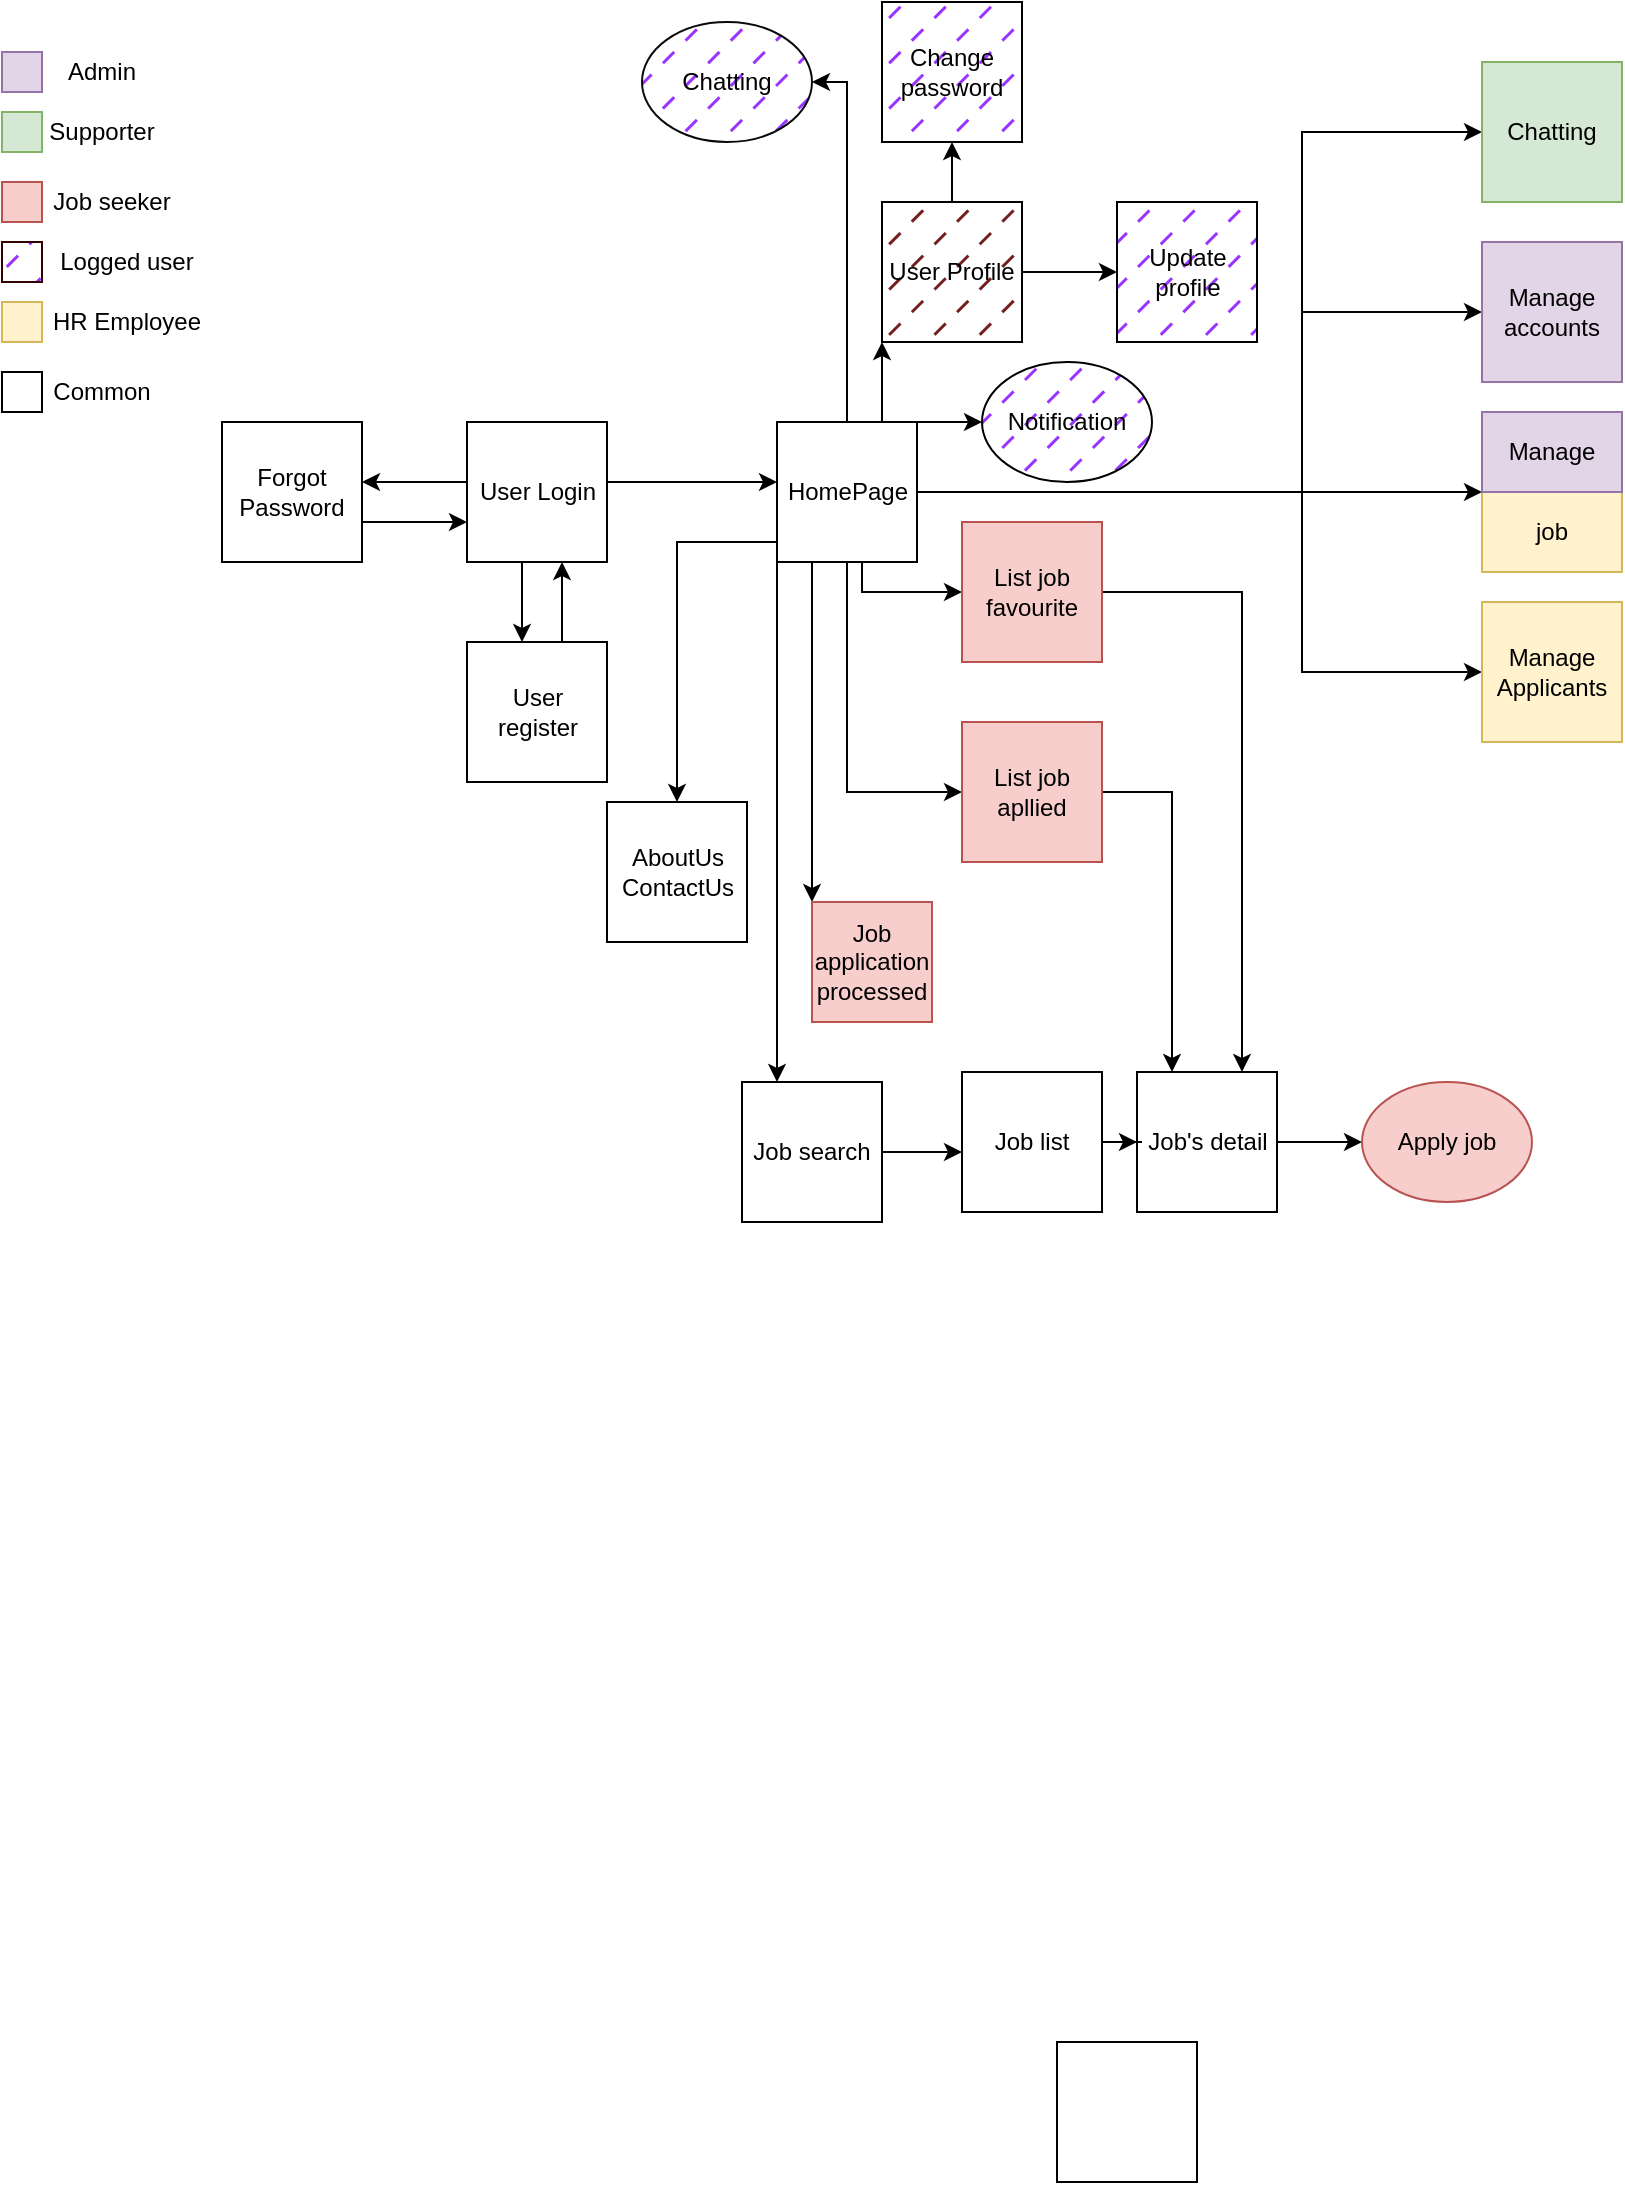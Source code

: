 <mxfile version="23.1.5" type="github">
  <diagram name="Trang-1" id="DwMynhKnTojVxTFCjsAo">
    <mxGraphModel dx="1113" dy="1802" grid="1" gridSize="10" guides="1" tooltips="1" connect="1" arrows="1" fold="1" page="1" pageScale="1" pageWidth="827" pageHeight="1169" math="0" shadow="0">
      <root>
        <mxCell id="0" />
        <mxCell id="1" parent="0" />
        <mxCell id="rk8uSaijc1zRN3GsCyd2-42" style="edgeStyle=orthogonalEdgeStyle;rounded=0;orthogonalLoop=1;jettySize=auto;html=1;entryX=0;entryY=1;entryDx=0;entryDy=0;" parent="1" source="rk8uSaijc1zRN3GsCyd2-1" target="rk8uSaijc1zRN3GsCyd2-10" edge="1">
          <mxGeometry relative="1" as="geometry">
            <Array as="points">
              <mxPoint x="440" y="190" />
              <mxPoint x="440" y="190" />
            </Array>
          </mxGeometry>
        </mxCell>
        <mxCell id="rk8uSaijc1zRN3GsCyd2-47" style="edgeStyle=orthogonalEdgeStyle;rounded=0;orthogonalLoop=1;jettySize=auto;html=1;entryX=0.5;entryY=0;entryDx=0;entryDy=0;" parent="1" source="rk8uSaijc1zRN3GsCyd2-1" target="rk8uSaijc1zRN3GsCyd2-3" edge="1">
          <mxGeometry relative="1" as="geometry">
            <Array as="points">
              <mxPoint x="337" y="260" />
            </Array>
          </mxGeometry>
        </mxCell>
        <mxCell id="rk8uSaijc1zRN3GsCyd2-59" style="edgeStyle=orthogonalEdgeStyle;rounded=0;orthogonalLoop=1;jettySize=auto;html=1;entryX=0;entryY=0.5;entryDx=0;entryDy=0;" parent="1" source="rk8uSaijc1zRN3GsCyd2-1" target="rk8uSaijc1zRN3GsCyd2-18" edge="1">
          <mxGeometry relative="1" as="geometry">
            <Array as="points">
              <mxPoint x="650" y="235" />
              <mxPoint x="650" y="145" />
            </Array>
          </mxGeometry>
        </mxCell>
        <mxCell id="rk8uSaijc1zRN3GsCyd2-60" style="edgeStyle=orthogonalEdgeStyle;rounded=0;orthogonalLoop=1;jettySize=auto;html=1;entryX=0;entryY=0.5;entryDx=0;entryDy=0;" parent="1" source="rk8uSaijc1zRN3GsCyd2-1" target="rk8uSaijc1zRN3GsCyd2-12" edge="1">
          <mxGeometry relative="1" as="geometry">
            <mxPoint x="650" y="320" as="targetPoint" />
            <Array as="points">
              <mxPoint x="650" y="235" />
              <mxPoint x="650" y="325" />
            </Array>
          </mxGeometry>
        </mxCell>
        <mxCell id="rk8uSaijc1zRN3GsCyd2-61" style="edgeStyle=orthogonalEdgeStyle;rounded=0;orthogonalLoop=1;jettySize=auto;html=1;entryX=1;entryY=0.5;entryDx=0;entryDy=0;" parent="1" source="rk8uSaijc1zRN3GsCyd2-1" target="rk8uSaijc1zRN3GsCyd2-22" edge="1">
          <mxGeometry relative="1" as="geometry">
            <Array as="points">
              <mxPoint x="423" y="30" />
            </Array>
          </mxGeometry>
        </mxCell>
        <mxCell id="rk8uSaijc1zRN3GsCyd2-63" style="edgeStyle=orthogonalEdgeStyle;rounded=0;orthogonalLoop=1;jettySize=auto;html=1;entryX=0;entryY=0.5;entryDx=0;entryDy=0;" parent="1" source="rk8uSaijc1zRN3GsCyd2-1" target="rk8uSaijc1zRN3GsCyd2-16" edge="1">
          <mxGeometry relative="1" as="geometry">
            <Array as="points">
              <mxPoint x="430" y="285" />
            </Array>
          </mxGeometry>
        </mxCell>
        <mxCell id="rk8uSaijc1zRN3GsCyd2-64" style="edgeStyle=orthogonalEdgeStyle;rounded=0;orthogonalLoop=1;jettySize=auto;html=1;entryX=0;entryY=0.5;entryDx=0;entryDy=0;" parent="1" source="rk8uSaijc1zRN3GsCyd2-1" target="rk8uSaijc1zRN3GsCyd2-17" edge="1">
          <mxGeometry relative="1" as="geometry">
            <Array as="points">
              <mxPoint x="423" y="385" />
            </Array>
          </mxGeometry>
        </mxCell>
        <mxCell id="rk8uSaijc1zRN3GsCyd2-67" style="edgeStyle=orthogonalEdgeStyle;rounded=0;orthogonalLoop=1;jettySize=auto;html=1;" parent="1" source="rk8uSaijc1zRN3GsCyd2-1" target="rk8uSaijc1zRN3GsCyd2-25" edge="1">
          <mxGeometry relative="1" as="geometry">
            <Array as="points">
              <mxPoint x="470" y="200" />
              <mxPoint x="470" y="200" />
            </Array>
          </mxGeometry>
        </mxCell>
        <mxCell id="rk8uSaijc1zRN3GsCyd2-69" style="edgeStyle=orthogonalEdgeStyle;rounded=0;orthogonalLoop=1;jettySize=auto;html=1;entryX=0;entryY=0.5;entryDx=0;entryDy=0;" parent="1" source="rk8uSaijc1zRN3GsCyd2-1" target="rk8uSaijc1zRN3GsCyd2-19" edge="1">
          <mxGeometry relative="1" as="geometry">
            <Array as="points">
              <mxPoint x="650" y="235" />
              <mxPoint x="650" y="55" />
            </Array>
          </mxGeometry>
        </mxCell>
        <mxCell id="rk8uSaijc1zRN3GsCyd2-78" style="edgeStyle=orthogonalEdgeStyle;rounded=0;orthogonalLoop=1;jettySize=auto;html=1;" parent="1" source="rk8uSaijc1zRN3GsCyd2-1" edge="1">
          <mxGeometry relative="1" as="geometry">
            <mxPoint x="740" y="235" as="targetPoint" />
          </mxGeometry>
        </mxCell>
        <mxCell id="7uCllzdaa9yUiAjsvpz4-3" style="edgeStyle=orthogonalEdgeStyle;rounded=0;orthogonalLoop=1;jettySize=auto;html=1;entryX=0.25;entryY=0;entryDx=0;entryDy=0;" edge="1" parent="1" source="rk8uSaijc1zRN3GsCyd2-1" target="rk8uSaijc1zRN3GsCyd2-5">
          <mxGeometry relative="1" as="geometry">
            <Array as="points">
              <mxPoint x="388" y="400" />
            </Array>
          </mxGeometry>
        </mxCell>
        <mxCell id="rk8uSaijc1zRN3GsCyd2-1" value="HomePage" style="whiteSpace=wrap;html=1;aspect=fixed;" parent="1" vertex="1">
          <mxGeometry x="387.5" y="200" width="70" height="70" as="geometry" />
        </mxCell>
        <mxCell id="rk8uSaijc1zRN3GsCyd2-3" value="AboutUs&lt;br&gt;ContactUs" style="whiteSpace=wrap;html=1;aspect=fixed;" parent="1" vertex="1">
          <mxGeometry x="302.5" y="390" width="70" height="70" as="geometry" />
        </mxCell>
        <mxCell id="rk8uSaijc1zRN3GsCyd2-84" value="" style="edgeStyle=orthogonalEdgeStyle;rounded=0;orthogonalLoop=1;jettySize=auto;html=1;" parent="1" source="rk8uSaijc1zRN3GsCyd2-4" target="rk8uSaijc1zRN3GsCyd2-13" edge="1">
          <mxGeometry relative="1" as="geometry">
            <Array as="points">
              <mxPoint x="280" y="290" />
              <mxPoint x="280" y="290" />
            </Array>
          </mxGeometry>
        </mxCell>
        <mxCell id="rk8uSaijc1zRN3GsCyd2-4" value="User register" style="whiteSpace=wrap;html=1;aspect=fixed;" parent="1" vertex="1">
          <mxGeometry x="232.5" y="310" width="70" height="70" as="geometry" />
        </mxCell>
        <mxCell id="7uCllzdaa9yUiAjsvpz4-4" value="" style="edgeStyle=orthogonalEdgeStyle;rounded=0;orthogonalLoop=1;jettySize=auto;html=1;" edge="1" parent="1" source="rk8uSaijc1zRN3GsCyd2-5" target="rk8uSaijc1zRN3GsCyd2-26">
          <mxGeometry relative="1" as="geometry">
            <Array as="points">
              <mxPoint x="430" y="570" />
              <mxPoint x="430" y="570" />
            </Array>
          </mxGeometry>
        </mxCell>
        <mxCell id="rk8uSaijc1zRN3GsCyd2-5" value="Job search" style="whiteSpace=wrap;html=1;aspect=fixed;" parent="1" vertex="1">
          <mxGeometry x="370" y="530" width="70" height="70" as="geometry" />
        </mxCell>
        <mxCell id="rk8uSaijc1zRN3GsCyd2-54" value="" style="edgeStyle=orthogonalEdgeStyle;rounded=0;orthogonalLoop=1;jettySize=auto;html=1;" parent="1" source="rk8uSaijc1zRN3GsCyd2-6" target="rk8uSaijc1zRN3GsCyd2-24" edge="1">
          <mxGeometry relative="1" as="geometry" />
        </mxCell>
        <mxCell id="rk8uSaijc1zRN3GsCyd2-6" value="Job&#39;s detail" style="whiteSpace=wrap;html=1;aspect=fixed;" parent="1" vertex="1">
          <mxGeometry x="567.5" y="525" width="70" height="70" as="geometry" />
        </mxCell>
        <mxCell id="rk8uSaijc1zRN3GsCyd2-8" value="" style="whiteSpace=wrap;html=1;aspect=fixed;" parent="1" vertex="1">
          <mxGeometry x="527.5" y="1010" width="70" height="70" as="geometry" />
        </mxCell>
        <mxCell id="rk8uSaijc1zRN3GsCyd2-9" value="Update profile" style="whiteSpace=wrap;html=1;aspect=fixed;fillColor=#9933FF;fillStyle=dashed;" parent="1" vertex="1">
          <mxGeometry x="557.5" y="90" width="70" height="70" as="geometry" />
        </mxCell>
        <mxCell id="rk8uSaijc1zRN3GsCyd2-43" style="edgeStyle=orthogonalEdgeStyle;rounded=0;orthogonalLoop=1;jettySize=auto;html=1;entryX=0;entryY=0.5;entryDx=0;entryDy=0;" parent="1" source="rk8uSaijc1zRN3GsCyd2-10" target="rk8uSaijc1zRN3GsCyd2-9" edge="1">
          <mxGeometry relative="1" as="geometry" />
        </mxCell>
        <mxCell id="rk8uSaijc1zRN3GsCyd2-44" value="" style="edgeStyle=orthogonalEdgeStyle;rounded=0;orthogonalLoop=1;jettySize=auto;html=1;" parent="1" source="rk8uSaijc1zRN3GsCyd2-10" target="rk8uSaijc1zRN3GsCyd2-15" edge="1">
          <mxGeometry relative="1" as="geometry" />
        </mxCell>
        <mxCell id="rk8uSaijc1zRN3GsCyd2-10" value="User Profile" style="whiteSpace=wrap;html=1;aspect=fixed;fillColor=#742020;fillStyle=dashed;" parent="1" vertex="1">
          <mxGeometry x="440" y="90" width="70" height="70" as="geometry" />
        </mxCell>
        <mxCell id="rk8uSaijc1zRN3GsCyd2-12" value="Manage Applicants" style="whiteSpace=wrap;html=1;aspect=fixed;fillColor=#fff2cc;strokeColor=#d6b656;" parent="1" vertex="1">
          <mxGeometry x="740" y="290" width="70" height="70" as="geometry" />
        </mxCell>
        <mxCell id="rk8uSaijc1zRN3GsCyd2-40" value="" style="edgeStyle=orthogonalEdgeStyle;rounded=0;orthogonalLoop=1;jettySize=auto;html=1;" parent="1" source="rk8uSaijc1zRN3GsCyd2-13" target="rk8uSaijc1zRN3GsCyd2-14" edge="1">
          <mxGeometry relative="1" as="geometry">
            <Array as="points">
              <mxPoint x="210" y="230" />
              <mxPoint x="210" y="230" />
            </Array>
          </mxGeometry>
        </mxCell>
        <mxCell id="rk8uSaijc1zRN3GsCyd2-80" value="" style="edgeStyle=orthogonalEdgeStyle;rounded=0;orthogonalLoop=1;jettySize=auto;html=1;" parent="1" source="rk8uSaijc1zRN3GsCyd2-13" target="rk8uSaijc1zRN3GsCyd2-1" edge="1">
          <mxGeometry relative="1" as="geometry">
            <Array as="points">
              <mxPoint x="350" y="230" />
              <mxPoint x="350" y="230" />
            </Array>
          </mxGeometry>
        </mxCell>
        <mxCell id="rk8uSaijc1zRN3GsCyd2-83" value="" style="edgeStyle=orthogonalEdgeStyle;rounded=0;orthogonalLoop=1;jettySize=auto;html=1;" parent="1" source="rk8uSaijc1zRN3GsCyd2-13" target="rk8uSaijc1zRN3GsCyd2-4" edge="1">
          <mxGeometry relative="1" as="geometry">
            <Array as="points">
              <mxPoint x="260" y="290" />
              <mxPoint x="260" y="290" />
            </Array>
          </mxGeometry>
        </mxCell>
        <mxCell id="rk8uSaijc1zRN3GsCyd2-13" value="User Login" style="whiteSpace=wrap;html=1;aspect=fixed;" parent="1" vertex="1">
          <mxGeometry x="232.5" y="200" width="70" height="70" as="geometry" />
        </mxCell>
        <mxCell id="rk8uSaijc1zRN3GsCyd2-85" value="" style="edgeStyle=orthogonalEdgeStyle;rounded=0;orthogonalLoop=1;jettySize=auto;html=1;" parent="1" source="rk8uSaijc1zRN3GsCyd2-14" target="rk8uSaijc1zRN3GsCyd2-13" edge="1">
          <mxGeometry relative="1" as="geometry">
            <Array as="points">
              <mxPoint x="210" y="250" />
              <mxPoint x="210" y="250" />
            </Array>
          </mxGeometry>
        </mxCell>
        <mxCell id="rk8uSaijc1zRN3GsCyd2-14" value="Forgot Password" style="whiteSpace=wrap;html=1;aspect=fixed;" parent="1" vertex="1">
          <mxGeometry x="110" y="200" width="70" height="70" as="geometry" />
        </mxCell>
        <mxCell id="rk8uSaijc1zRN3GsCyd2-15" value="Change password" style="whiteSpace=wrap;html=1;aspect=fixed;fillStyle=dashed;fillColor=#9933FF;" parent="1" vertex="1">
          <mxGeometry x="440" y="-10" width="70" height="70" as="geometry" />
        </mxCell>
        <mxCell id="rk8uSaijc1zRN3GsCyd2-65" style="edgeStyle=orthogonalEdgeStyle;rounded=0;orthogonalLoop=1;jettySize=auto;html=1;entryX=0.75;entryY=0;entryDx=0;entryDy=0;" parent="1" source="rk8uSaijc1zRN3GsCyd2-16" target="rk8uSaijc1zRN3GsCyd2-6" edge="1">
          <mxGeometry relative="1" as="geometry" />
        </mxCell>
        <mxCell id="rk8uSaijc1zRN3GsCyd2-16" value="List job favourite" style="whiteSpace=wrap;html=1;aspect=fixed;fillColor=#f8cecc;strokeColor=#b85450;" parent="1" vertex="1">
          <mxGeometry x="480" y="250" width="70" height="70" as="geometry" />
        </mxCell>
        <mxCell id="rk8uSaijc1zRN3GsCyd2-66" style="edgeStyle=orthogonalEdgeStyle;rounded=0;orthogonalLoop=1;jettySize=auto;html=1;entryX=0.25;entryY=0;entryDx=0;entryDy=0;" parent="1" source="rk8uSaijc1zRN3GsCyd2-17" target="rk8uSaijc1zRN3GsCyd2-6" edge="1">
          <mxGeometry relative="1" as="geometry" />
        </mxCell>
        <mxCell id="rk8uSaijc1zRN3GsCyd2-17" value="List job apllied" style="whiteSpace=wrap;html=1;aspect=fixed;fillColor=#f8cecc;strokeColor=#b85450;" parent="1" vertex="1">
          <mxGeometry x="480" y="350" width="70" height="70" as="geometry" />
        </mxCell>
        <mxCell id="rk8uSaijc1zRN3GsCyd2-18" value="Manage accounts" style="whiteSpace=wrap;html=1;aspect=fixed;fillColor=#e1d5e7;strokeColor=#9673a6;" parent="1" vertex="1">
          <mxGeometry x="740" y="110" width="70" height="70" as="geometry" />
        </mxCell>
        <mxCell id="rk8uSaijc1zRN3GsCyd2-19" value="Chatting" style="whiteSpace=wrap;html=1;aspect=fixed;fillColor=#d5e8d4;strokeColor=#82b366;" parent="1" vertex="1">
          <mxGeometry x="740" y="20" width="70" height="70" as="geometry" />
        </mxCell>
        <mxCell id="rk8uSaijc1zRN3GsCyd2-22" value="Chatting" style="ellipse;whiteSpace=wrap;html=1;strokeColor=#0a090b;fillStyle=dashed;fillColor=#9933FF;" parent="1" vertex="1">
          <mxGeometry x="320" width="85" height="60" as="geometry" />
        </mxCell>
        <mxCell id="rk8uSaijc1zRN3GsCyd2-24" value="Apply job" style="ellipse;whiteSpace=wrap;html=1;fillColor=#f8cecc;strokeColor=#b85450;" parent="1" vertex="1">
          <mxGeometry x="680" y="530" width="85" height="60" as="geometry" />
        </mxCell>
        <mxCell id="rk8uSaijc1zRN3GsCyd2-25" value="Notification" style="ellipse;whiteSpace=wrap;html=1;fillColor=#9933FF;fillStyle=dashed;" parent="1" vertex="1">
          <mxGeometry x="490" y="170" width="85" height="60" as="geometry" />
        </mxCell>
        <mxCell id="rk8uSaijc1zRN3GsCyd2-53" value="" style="edgeStyle=orthogonalEdgeStyle;rounded=0;orthogonalLoop=1;jettySize=auto;html=1;" parent="1" source="rk8uSaijc1zRN3GsCyd2-26" target="rk8uSaijc1zRN3GsCyd2-6" edge="1">
          <mxGeometry relative="1" as="geometry" />
        </mxCell>
        <mxCell id="rk8uSaijc1zRN3GsCyd2-26" value="Job list" style="whiteSpace=wrap;html=1;aspect=fixed;" parent="1" vertex="1">
          <mxGeometry x="480" y="525" width="70" height="70" as="geometry" />
        </mxCell>
        <mxCell id="rk8uSaijc1zRN3GsCyd2-76" value="job" style="rounded=0;whiteSpace=wrap;html=1;fillColor=#fff2cc;strokeColor=#d6b656;" parent="1" vertex="1">
          <mxGeometry x="740" y="235" width="70" height="40" as="geometry" />
        </mxCell>
        <mxCell id="rk8uSaijc1zRN3GsCyd2-77" value="Manage" style="rounded=0;whiteSpace=wrap;html=1;fillColor=#e1d5e7;strokeColor=#9673a6;" parent="1" vertex="1">
          <mxGeometry x="740" y="195" width="70" height="40" as="geometry" />
        </mxCell>
        <mxCell id="rk8uSaijc1zRN3GsCyd2-87" value="" style="whiteSpace=wrap;html=1;aspect=fixed;fillColor=#e1d5e7;strokeColor=#9673a6;" parent="1" vertex="1">
          <mxGeometry y="15" width="20" height="20" as="geometry" />
        </mxCell>
        <mxCell id="rk8uSaijc1zRN3GsCyd2-88" value="" style="whiteSpace=wrap;html=1;aspect=fixed;fillColor=#d5e8d4;strokeColor=#82b366;" parent="1" vertex="1">
          <mxGeometry y="45" width="20" height="20" as="geometry" />
        </mxCell>
        <mxCell id="rk8uSaijc1zRN3GsCyd2-89" value="" style="whiteSpace=wrap;html=1;aspect=fixed;fillColor=#f8cecc;strokeColor=#b85450;" parent="1" vertex="1">
          <mxGeometry y="80" width="20" height="20" as="geometry" />
        </mxCell>
        <mxCell id="rk8uSaijc1zRN3GsCyd2-90" value="" style="whiteSpace=wrap;html=1;aspect=fixed;fillColor=#9933FF;strokeColor=#330000;fillStyle=dashed;" parent="1" vertex="1">
          <mxGeometry y="110" width="20" height="20" as="geometry" />
        </mxCell>
        <mxCell id="rk8uSaijc1zRN3GsCyd2-91" value="" style="whiteSpace=wrap;html=1;aspect=fixed;fillColor=#fff2cc;strokeColor=#d6b656;" parent="1" vertex="1">
          <mxGeometry y="140" width="20" height="20" as="geometry" />
        </mxCell>
        <mxCell id="rk8uSaijc1zRN3GsCyd2-97" value="" style="whiteSpace=wrap;html=1;aspect=fixed;" parent="1" vertex="1">
          <mxGeometry y="175" width="20" height="20" as="geometry" />
        </mxCell>
        <mxCell id="rk8uSaijc1zRN3GsCyd2-98" value="Admin" style="text;html=1;strokeColor=none;fillColor=none;align=center;verticalAlign=middle;whiteSpace=wrap;rounded=0;" parent="1" vertex="1">
          <mxGeometry x="20" y="10" width="60" height="30" as="geometry" />
        </mxCell>
        <mxCell id="rk8uSaijc1zRN3GsCyd2-99" value="Supporter" style="text;html=1;strokeColor=none;fillColor=none;align=center;verticalAlign=middle;whiteSpace=wrap;rounded=0;" parent="1" vertex="1">
          <mxGeometry x="20" y="40" width="60" height="30" as="geometry" />
        </mxCell>
        <mxCell id="rk8uSaijc1zRN3GsCyd2-100" value="Job seeker" style="text;html=1;strokeColor=none;fillColor=none;align=center;verticalAlign=middle;whiteSpace=wrap;rounded=0;" parent="1" vertex="1">
          <mxGeometry x="20" y="75" width="70" height="30" as="geometry" />
        </mxCell>
        <mxCell id="rk8uSaijc1zRN3GsCyd2-101" value="Logged user" style="text;html=1;strokeColor=none;fillColor=none;align=center;verticalAlign=middle;whiteSpace=wrap;rounded=0;" parent="1" vertex="1">
          <mxGeometry x="25" y="105" width="75" height="30" as="geometry" />
        </mxCell>
        <mxCell id="rk8uSaijc1zRN3GsCyd2-102" value="HR Employee" style="text;html=1;strokeColor=none;fillColor=none;align=center;verticalAlign=middle;whiteSpace=wrap;rounded=0;" parent="1" vertex="1">
          <mxGeometry x="20" y="135" width="85" height="30" as="geometry" />
        </mxCell>
        <mxCell id="rk8uSaijc1zRN3GsCyd2-103" value="Common" style="text;html=1;strokeColor=none;fillColor=none;align=center;verticalAlign=middle;whiteSpace=wrap;rounded=0;" parent="1" vertex="1">
          <mxGeometry x="20" y="170" width="60" height="30" as="geometry" />
        </mxCell>
        <mxCell id="7uCllzdaa9yUiAjsvpz4-6" value="" style="endArrow=classic;html=1;rounded=0;exitX=0.25;exitY=1;exitDx=0;exitDy=0;entryX=0;entryY=0;entryDx=0;entryDy=0;" edge="1" parent="1" source="rk8uSaijc1zRN3GsCyd2-1" target="7uCllzdaa9yUiAjsvpz4-7">
          <mxGeometry width="50" height="50" relative="1" as="geometry">
            <mxPoint x="390" y="330" as="sourcePoint" />
            <mxPoint x="440" y="280" as="targetPoint" />
          </mxGeometry>
        </mxCell>
        <mxCell id="7uCllzdaa9yUiAjsvpz4-7" value="Job application processed" style="whiteSpace=wrap;html=1;aspect=fixed;fillColor=#f8cecc;strokeColor=#b85450;" vertex="1" parent="1">
          <mxGeometry x="405" y="440" width="60" height="60" as="geometry" />
        </mxCell>
      </root>
    </mxGraphModel>
  </diagram>
</mxfile>
